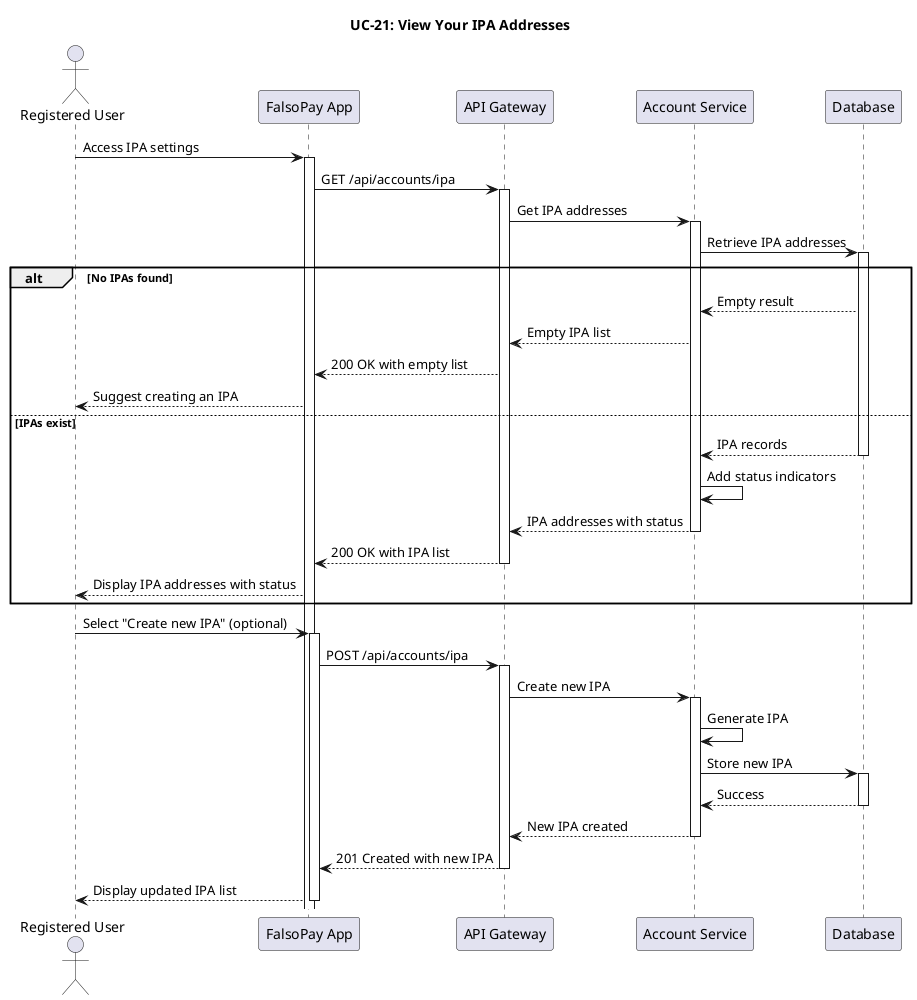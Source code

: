 @startuml UC21-ViewIPAAddresses

actor "Registered User" as User
participant "FalsoPay App" as App
participant "API Gateway" as Gateway
participant "Account Service" as AccountService
participant "Database" as DB

title UC-21: View Your IPA Addresses

User -> App: Access IPA settings
activate App

App -> Gateway: GET /api/accounts/ipa
activate Gateway

Gateway -> AccountService: Get IPA addresses
activate AccountService

AccountService -> DB: Retrieve IPA addresses
activate DB

alt No IPAs found
    DB --> AccountService: Empty result
    AccountService --> Gateway: Empty IPA list
    Gateway --> App: 200 OK with empty list
    App --> User: Suggest creating an IPA
else IPAs exist
    DB --> AccountService: IPA records
    deactivate DB
    
    AccountService -> AccountService: Add status indicators
    AccountService --> Gateway: IPA addresses with status
    deactivate AccountService
    
    Gateway --> App: 200 OK with IPA list
    deactivate Gateway
    
    App --> User: Display IPA addresses with status
end

User -> App: Select "Create new IPA" (optional)
activate App

App -> Gateway: POST /api/accounts/ipa
activate Gateway

Gateway -> AccountService: Create new IPA
activate AccountService

AccountService -> AccountService: Generate IPA
AccountService -> DB: Store new IPA
activate DB
DB --> AccountService: Success
deactivate DB

AccountService --> Gateway: New IPA created
deactivate AccountService

Gateway --> App: 201 Created with new IPA
deactivate Gateway

App --> User: Display updated IPA list
deactivate App

@enduml 
